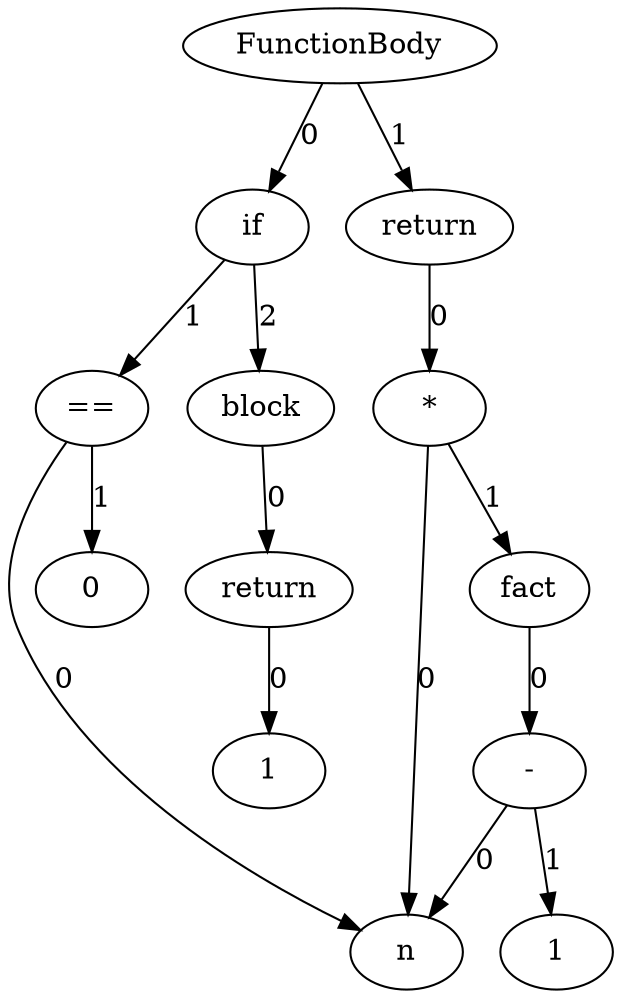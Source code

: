 strict digraph "" {
	node [label="\N"];
	139933918923504	[label=FunctionBody];
	139933920949200	[label=if];
	139933918923504 -> 139933920949200	[label=0];
	139933918924080	[label=return];
	139933918923504 -> 139933918924080	[label=1];
	139933920952080	[label="=="];
	139933920949200 -> 139933920952080	[label=1];
	139933918924128	[label=block];
	139933920949200 -> 139933918924128	[label=2];
	139933920949584	[label=n];
	139933920952080 -> 139933920949584	[label=0];
	139933920951600	[label=0];
	139933920952080 -> 139933920951600	[label=1];
	139933918923744	[label=return];
	139933918924128 -> 139933918923744	[label=0];
	139933918923072	[label=1];
	139933918923744 -> 139933918923072	[label=0];
	139933918924272	[label="*"];
	139933918924080 -> 139933918924272	[label=0];
	139933918924272 -> 139933920949584	[label=0];
	139933920949536	[label=fact];
	139933918924272 -> 139933920949536	[label=1];
	139933918923984	[label="-"];
	139933920949536 -> 139933918923984	[label=0];
	139933918923984 -> 139933920949584	[label=0];
	139933920949632	[label=1];
	139933918923984 -> 139933920949632	[label=1];
}
